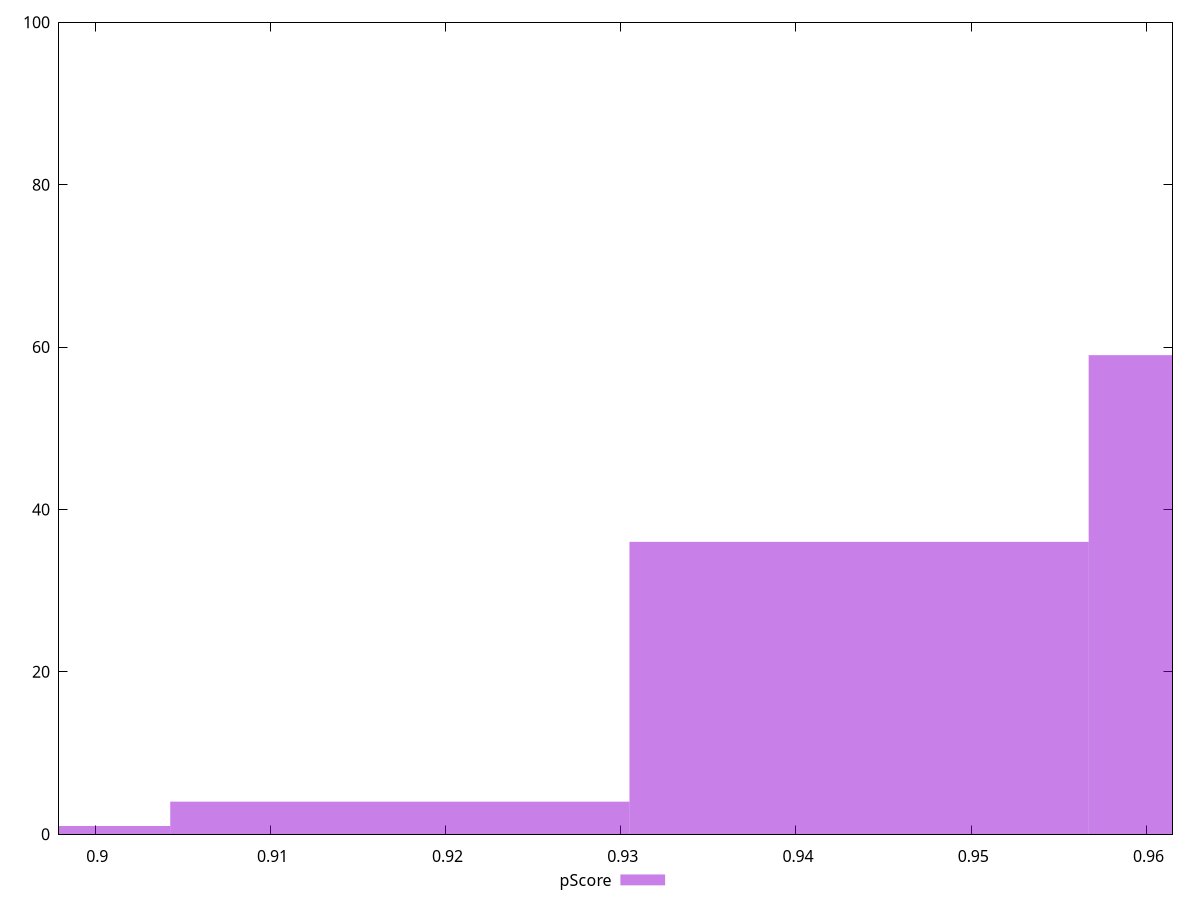 reset

$pScore <<EOF
0.8911774865052522 1
0.9698107941380686 59
0.9435996915937964 36
0.9173885890495244 4
EOF

set key outside below
set boxwidth 0.026211102544272124
set xrange [0.8979340406038103:0.9614898485288238]
set yrange [0:100]
set trange [0:100]
set style fill transparent solid 0.5 noborder
set terminal svg size 640, 490 enhanced background rgb 'white'
set output "report_00018_2021-02-10T15-25-16.877Z/first-contentful-paint/samples/pages+cached+noadtech+nomedia/pScore/histogram.svg"

plot $pScore title "pScore" with boxes

reset

